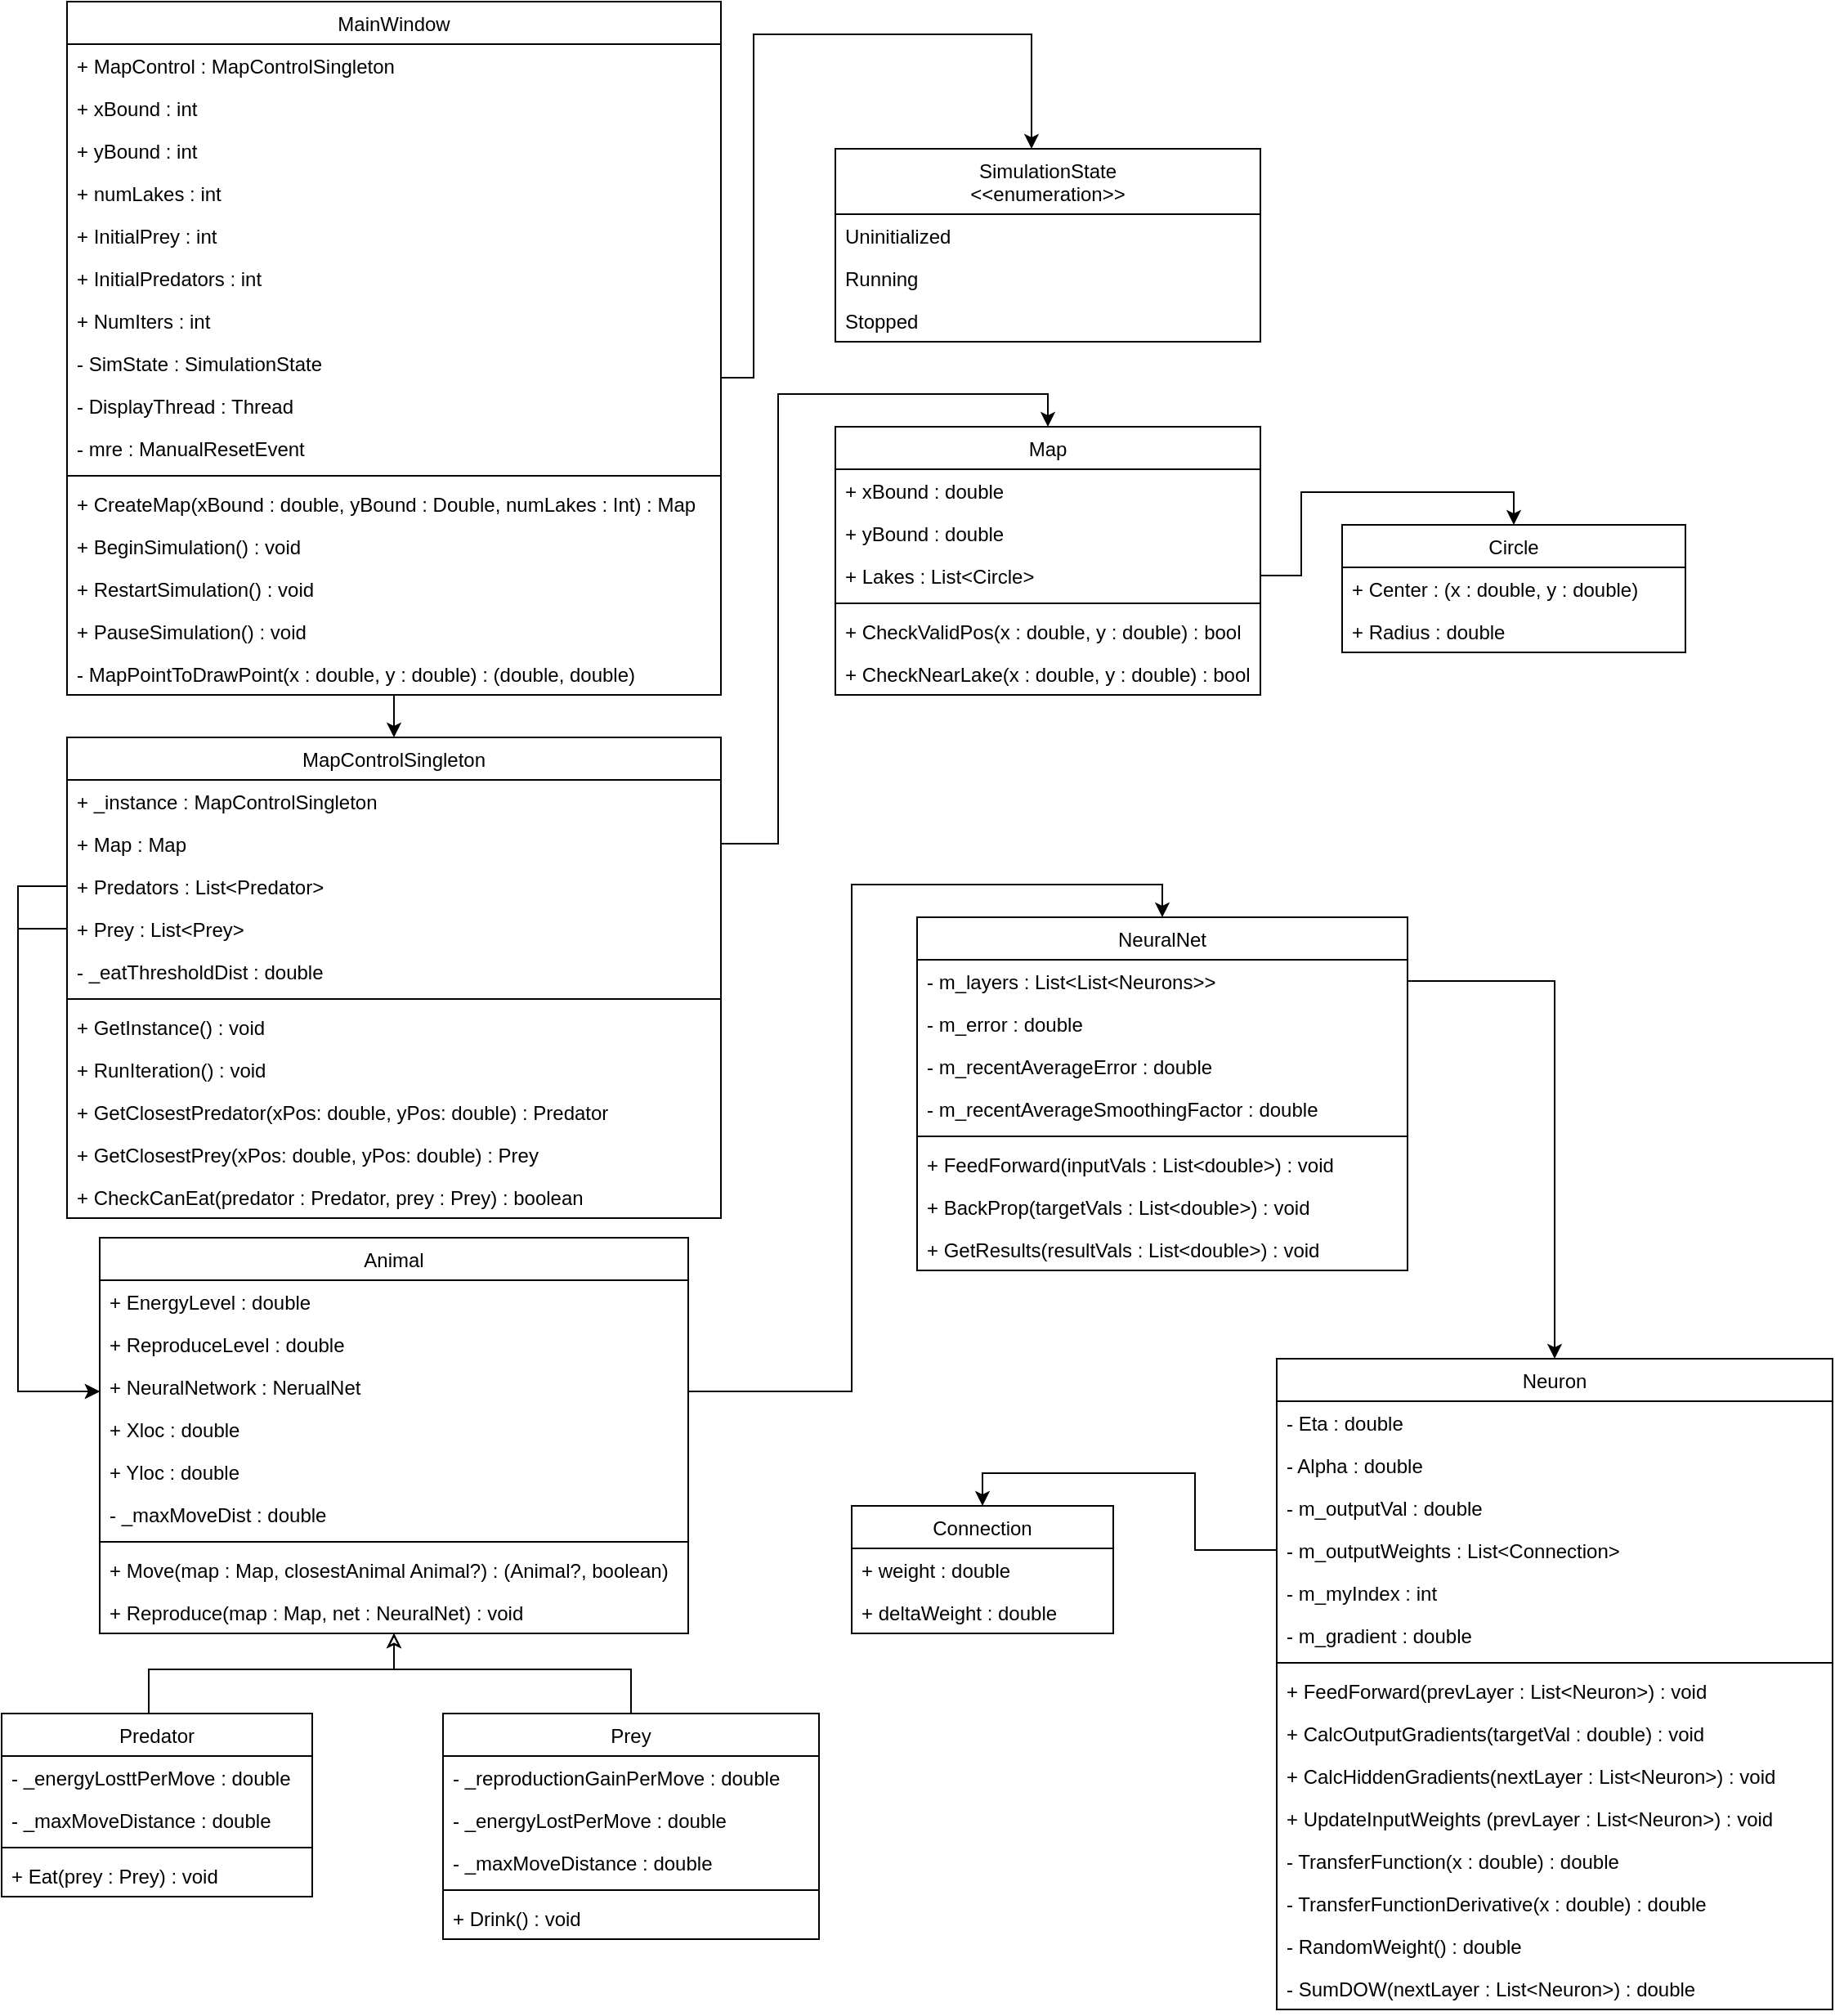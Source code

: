 <mxfile version="21.2.1" type="device">
  <diagram id="C5RBs43oDa-KdzZeNtuy" name="Page-1">
    <mxGraphModel dx="1834" dy="1644" grid="1" gridSize="10" guides="1" tooltips="1" connect="1" arrows="1" fold="1" page="0" pageScale="1" pageWidth="827" pageHeight="1169" math="0" shadow="0">
      <root>
        <mxCell id="WIyWlLk6GJQsqaUBKTNV-0" />
        <mxCell id="WIyWlLk6GJQsqaUBKTNV-1" parent="WIyWlLk6GJQsqaUBKTNV-0" />
        <mxCell id="zkfFHV4jXpPFQw0GAbJ--0" value="NeuralNet" style="swimlane;fontStyle=0;align=center;verticalAlign=top;childLayout=stackLayout;horizontal=1;startSize=26;horizontalStack=0;resizeParent=1;resizeLast=0;collapsible=1;marginBottom=0;rounded=0;shadow=0;strokeWidth=1;" parent="WIyWlLk6GJQsqaUBKTNV-1" vertex="1">
          <mxGeometry x="230" y="-150" width="300" height="216" as="geometry">
            <mxRectangle x="230" y="140" width="160" height="26" as="alternateBounds" />
          </mxGeometry>
        </mxCell>
        <mxCell id="zkfFHV4jXpPFQw0GAbJ--1" value="- m_layers : List&lt;List&lt;Neurons&gt;&gt;" style="text;align=left;verticalAlign=top;spacingLeft=4;spacingRight=4;overflow=hidden;rotatable=0;points=[[0,0.5],[1,0.5]];portConstraint=eastwest;" parent="zkfFHV4jXpPFQw0GAbJ--0" vertex="1">
          <mxGeometry y="26" width="300" height="26" as="geometry" />
        </mxCell>
        <mxCell id="zkfFHV4jXpPFQw0GAbJ--2" value="- m_error : double" style="text;align=left;verticalAlign=top;spacingLeft=4;spacingRight=4;overflow=hidden;rotatable=0;points=[[0,0.5],[1,0.5]];portConstraint=eastwest;rounded=0;shadow=0;html=0;" parent="zkfFHV4jXpPFQw0GAbJ--0" vertex="1">
          <mxGeometry y="52" width="300" height="26" as="geometry" />
        </mxCell>
        <mxCell id="zkfFHV4jXpPFQw0GAbJ--3" value="- m_recentAverageError : double" style="text;align=left;verticalAlign=top;spacingLeft=4;spacingRight=4;overflow=hidden;rotatable=0;points=[[0,0.5],[1,0.5]];portConstraint=eastwest;rounded=0;shadow=0;html=0;" parent="zkfFHV4jXpPFQw0GAbJ--0" vertex="1">
          <mxGeometry y="78" width="300" height="26" as="geometry" />
        </mxCell>
        <mxCell id="nO7ZJ4x5iDr7NH1Br83X-15" value="- m_recentAverageSmoothingFactor : double" style="text;align=left;verticalAlign=top;spacingLeft=4;spacingRight=4;overflow=hidden;rotatable=0;points=[[0,0.5],[1,0.5]];portConstraint=eastwest;rounded=0;shadow=0;html=0;" parent="zkfFHV4jXpPFQw0GAbJ--0" vertex="1">
          <mxGeometry y="104" width="300" height="26" as="geometry" />
        </mxCell>
        <mxCell id="zkfFHV4jXpPFQw0GAbJ--4" value="" style="line;html=1;strokeWidth=1;align=left;verticalAlign=middle;spacingTop=-1;spacingLeft=3;spacingRight=3;rotatable=0;labelPosition=right;points=[];portConstraint=eastwest;" parent="zkfFHV4jXpPFQw0GAbJ--0" vertex="1">
          <mxGeometry y="130" width="300" height="8" as="geometry" />
        </mxCell>
        <mxCell id="zkfFHV4jXpPFQw0GAbJ--5" value="+ FeedForward(inputVals : List&lt;double&gt;) : void" style="text;align=left;verticalAlign=top;spacingLeft=4;spacingRight=4;overflow=hidden;rotatable=0;points=[[0,0.5],[1,0.5]];portConstraint=eastwest;" parent="zkfFHV4jXpPFQw0GAbJ--0" vertex="1">
          <mxGeometry y="138" width="300" height="26" as="geometry" />
        </mxCell>
        <mxCell id="nO7ZJ4x5iDr7NH1Br83X-19" value="+ BackProp(targetVals : List&lt;double&gt;) : void" style="text;align=left;verticalAlign=top;spacingLeft=4;spacingRight=4;overflow=hidden;rotatable=0;points=[[0,0.5],[1,0.5]];portConstraint=eastwest;" parent="zkfFHV4jXpPFQw0GAbJ--0" vertex="1">
          <mxGeometry y="164" width="300" height="26" as="geometry" />
        </mxCell>
        <mxCell id="nO7ZJ4x5iDr7NH1Br83X-18" value="+ GetResults(resultVals : List&lt;double&gt;) : void" style="text;align=left;verticalAlign=top;spacingLeft=4;spacingRight=4;overflow=hidden;rotatable=0;points=[[0,0.5],[1,0.5]];portConstraint=eastwest;" parent="zkfFHV4jXpPFQw0GAbJ--0" vertex="1">
          <mxGeometry y="190" width="300" height="26" as="geometry" />
        </mxCell>
        <mxCell id="zkfFHV4jXpPFQw0GAbJ--17" value="Neuron" style="swimlane;fontStyle=0;align=center;verticalAlign=top;childLayout=stackLayout;horizontal=1;startSize=26;horizontalStack=0;resizeParent=1;resizeLast=0;collapsible=1;marginBottom=0;rounded=0;shadow=0;strokeWidth=1;" parent="WIyWlLk6GJQsqaUBKTNV-1" vertex="1">
          <mxGeometry x="450" y="120" width="340" height="398" as="geometry">
            <mxRectangle x="550" y="140" width="160" height="26" as="alternateBounds" />
          </mxGeometry>
        </mxCell>
        <mxCell id="zkfFHV4jXpPFQw0GAbJ--18" value="- Eta : double" style="text;align=left;verticalAlign=top;spacingLeft=4;spacingRight=4;overflow=hidden;rotatable=0;points=[[0,0.5],[1,0.5]];portConstraint=eastwest;" parent="zkfFHV4jXpPFQw0GAbJ--17" vertex="1">
          <mxGeometry y="26" width="340" height="26" as="geometry" />
        </mxCell>
        <mxCell id="zkfFHV4jXpPFQw0GAbJ--19" value="- Alpha : double" style="text;align=left;verticalAlign=top;spacingLeft=4;spacingRight=4;overflow=hidden;rotatable=0;points=[[0,0.5],[1,0.5]];portConstraint=eastwest;rounded=0;shadow=0;html=0;" parent="zkfFHV4jXpPFQw0GAbJ--17" vertex="1">
          <mxGeometry y="52" width="340" height="26" as="geometry" />
        </mxCell>
        <mxCell id="zkfFHV4jXpPFQw0GAbJ--20" value="- m_outputVal : double" style="text;align=left;verticalAlign=top;spacingLeft=4;spacingRight=4;overflow=hidden;rotatable=0;points=[[0,0.5],[1,0.5]];portConstraint=eastwest;rounded=0;shadow=0;html=0;" parent="zkfFHV4jXpPFQw0GAbJ--17" vertex="1">
          <mxGeometry y="78" width="340" height="26" as="geometry" />
        </mxCell>
        <mxCell id="zkfFHV4jXpPFQw0GAbJ--21" value="- m_outputWeights : List&lt;Connection&gt;" style="text;align=left;verticalAlign=top;spacingLeft=4;spacingRight=4;overflow=hidden;rotatable=0;points=[[0,0.5],[1,0.5]];portConstraint=eastwest;rounded=0;shadow=0;html=0;" parent="zkfFHV4jXpPFQw0GAbJ--17" vertex="1">
          <mxGeometry y="104" width="340" height="26" as="geometry" />
        </mxCell>
        <mxCell id="zkfFHV4jXpPFQw0GAbJ--22" value="- m_myIndex : int" style="text;align=left;verticalAlign=top;spacingLeft=4;spacingRight=4;overflow=hidden;rotatable=0;points=[[0,0.5],[1,0.5]];portConstraint=eastwest;rounded=0;shadow=0;html=0;" parent="zkfFHV4jXpPFQw0GAbJ--17" vertex="1">
          <mxGeometry y="130" width="340" height="26" as="geometry" />
        </mxCell>
        <mxCell id="nO7ZJ4x5iDr7NH1Br83X-7" value="- m_gradient : double" style="text;align=left;verticalAlign=top;spacingLeft=4;spacingRight=4;overflow=hidden;rotatable=0;points=[[0,0.5],[1,0.5]];portConstraint=eastwest;rounded=0;shadow=0;html=0;" parent="zkfFHV4jXpPFQw0GAbJ--17" vertex="1">
          <mxGeometry y="156" width="340" height="26" as="geometry" />
        </mxCell>
        <mxCell id="zkfFHV4jXpPFQw0GAbJ--23" value="" style="line;html=1;strokeWidth=1;align=left;verticalAlign=middle;spacingTop=-1;spacingLeft=3;spacingRight=3;rotatable=0;labelPosition=right;points=[];portConstraint=eastwest;" parent="zkfFHV4jXpPFQw0GAbJ--17" vertex="1">
          <mxGeometry y="182" width="340" height="8" as="geometry" />
        </mxCell>
        <mxCell id="zkfFHV4jXpPFQw0GAbJ--24" value="+ FeedForward(prevLayer : List&lt;Neuron&gt;) : void" style="text;align=left;verticalAlign=top;spacingLeft=4;spacingRight=4;overflow=hidden;rotatable=0;points=[[0,0.5],[1,0.5]];portConstraint=eastwest;" parent="zkfFHV4jXpPFQw0GAbJ--17" vertex="1">
          <mxGeometry y="190" width="340" height="26" as="geometry" />
        </mxCell>
        <mxCell id="zkfFHV4jXpPFQw0GAbJ--25" value="+ CalcOutputGradients(targetVal : double) : void" style="text;align=left;verticalAlign=top;spacingLeft=4;spacingRight=4;overflow=hidden;rotatable=0;points=[[0,0.5],[1,0.5]];portConstraint=eastwest;" parent="zkfFHV4jXpPFQw0GAbJ--17" vertex="1">
          <mxGeometry y="216" width="340" height="26" as="geometry" />
        </mxCell>
        <mxCell id="nO7ZJ4x5iDr7NH1Br83X-11" value="+ CalcHiddenGradients(nextLayer : List&lt;Neuron&gt;) : void" style="text;align=left;verticalAlign=top;spacingLeft=4;spacingRight=4;overflow=hidden;rotatable=0;points=[[0,0.5],[1,0.5]];portConstraint=eastwest;" parent="zkfFHV4jXpPFQw0GAbJ--17" vertex="1">
          <mxGeometry y="242" width="340" height="26" as="geometry" />
        </mxCell>
        <mxCell id="nO7ZJ4x5iDr7NH1Br83X-10" value="+ UpdateInputWeights (prevLayer : List&lt;Neuron&gt;) : void" style="text;align=left;verticalAlign=top;spacingLeft=4;spacingRight=4;overflow=hidden;rotatable=0;points=[[0,0.5],[1,0.5]];portConstraint=eastwest;" parent="zkfFHV4jXpPFQw0GAbJ--17" vertex="1">
          <mxGeometry y="268" width="340" height="26" as="geometry" />
        </mxCell>
        <mxCell id="nO7ZJ4x5iDr7NH1Br83X-9" value="- TransferFunction(x : double) : double" style="text;align=left;verticalAlign=top;spacingLeft=4;spacingRight=4;overflow=hidden;rotatable=0;points=[[0,0.5],[1,0.5]];portConstraint=eastwest;" parent="zkfFHV4jXpPFQw0GAbJ--17" vertex="1">
          <mxGeometry y="294" width="340" height="26" as="geometry" />
        </mxCell>
        <mxCell id="nO7ZJ4x5iDr7NH1Br83X-8" value="- TransferFunctionDerivative(x : double) : double" style="text;align=left;verticalAlign=top;spacingLeft=4;spacingRight=4;overflow=hidden;rotatable=0;points=[[0,0.5],[1,0.5]];portConstraint=eastwest;" parent="zkfFHV4jXpPFQw0GAbJ--17" vertex="1">
          <mxGeometry y="320" width="340" height="26" as="geometry" />
        </mxCell>
        <mxCell id="nO7ZJ4x5iDr7NH1Br83X-13" value="- RandomWeight() : double" style="text;align=left;verticalAlign=top;spacingLeft=4;spacingRight=4;overflow=hidden;rotatable=0;points=[[0,0.5],[1,0.5]];portConstraint=eastwest;" parent="zkfFHV4jXpPFQw0GAbJ--17" vertex="1">
          <mxGeometry y="346" width="340" height="26" as="geometry" />
        </mxCell>
        <mxCell id="nO7ZJ4x5iDr7NH1Br83X-12" value="- SumDOW(nextLayer : List&lt;Neuron&gt;) : double" style="text;align=left;verticalAlign=top;spacingLeft=4;spacingRight=4;overflow=hidden;rotatable=0;points=[[0,0.5],[1,0.5]];portConstraint=eastwest;" parent="zkfFHV4jXpPFQw0GAbJ--17" vertex="1">
          <mxGeometry y="372" width="340" height="26" as="geometry" />
        </mxCell>
        <mxCell id="nO7ZJ4x5iDr7NH1Br83X-0" value="Connection" style="swimlane;fontStyle=0;align=center;verticalAlign=top;childLayout=stackLayout;horizontal=1;startSize=26;horizontalStack=0;resizeParent=1;resizeLast=0;collapsible=1;marginBottom=0;rounded=0;shadow=0;strokeWidth=1;" parent="WIyWlLk6GJQsqaUBKTNV-1" vertex="1">
          <mxGeometry x="190" y="210" width="160" height="78" as="geometry">
            <mxRectangle x="230" y="140" width="160" height="26" as="alternateBounds" />
          </mxGeometry>
        </mxCell>
        <mxCell id="nO7ZJ4x5iDr7NH1Br83X-1" value="+ weight : double" style="text;align=left;verticalAlign=top;spacingLeft=4;spacingRight=4;overflow=hidden;rotatable=0;points=[[0,0.5],[1,0.5]];portConstraint=eastwest;" parent="nO7ZJ4x5iDr7NH1Br83X-0" vertex="1">
          <mxGeometry y="26" width="160" height="26" as="geometry" />
        </mxCell>
        <mxCell id="nO7ZJ4x5iDr7NH1Br83X-2" value="+ deltaWeight : double" style="text;align=left;verticalAlign=top;spacingLeft=4;spacingRight=4;overflow=hidden;rotatable=0;points=[[0,0.5],[1,0.5]];portConstraint=eastwest;rounded=0;shadow=0;html=0;" parent="nO7ZJ4x5iDr7NH1Br83X-0" vertex="1">
          <mxGeometry y="52" width="160" height="26" as="geometry" />
        </mxCell>
        <mxCell id="nO7ZJ4x5iDr7NH1Br83X-6" style="edgeStyle=orthogonalEdgeStyle;rounded=0;orthogonalLoop=1;jettySize=auto;html=1;entryX=0.5;entryY=0;entryDx=0;entryDy=0;" parent="WIyWlLk6GJQsqaUBKTNV-1" source="zkfFHV4jXpPFQw0GAbJ--21" target="nO7ZJ4x5iDr7NH1Br83X-0" edge="1">
          <mxGeometry relative="1" as="geometry" />
        </mxCell>
        <mxCell id="nO7ZJ4x5iDr7NH1Br83X-20" style="edgeStyle=orthogonalEdgeStyle;rounded=0;orthogonalLoop=1;jettySize=auto;html=1;entryX=0.5;entryY=0;entryDx=0;entryDy=0;" parent="WIyWlLk6GJQsqaUBKTNV-1" source="zkfFHV4jXpPFQw0GAbJ--1" target="zkfFHV4jXpPFQw0GAbJ--17" edge="1">
          <mxGeometry relative="1" as="geometry" />
        </mxCell>
        <mxCell id="nO7ZJ4x5iDr7NH1Br83X-21" value="Animal" style="swimlane;fontStyle=0;align=center;verticalAlign=top;childLayout=stackLayout;horizontal=1;startSize=26;horizontalStack=0;resizeParent=1;resizeLast=0;collapsible=1;marginBottom=0;rounded=0;shadow=0;strokeWidth=1;" parent="WIyWlLk6GJQsqaUBKTNV-1" vertex="1">
          <mxGeometry x="-270" y="46" width="360" height="242" as="geometry">
            <mxRectangle x="230" y="140" width="160" height="26" as="alternateBounds" />
          </mxGeometry>
        </mxCell>
        <mxCell id="nO7ZJ4x5iDr7NH1Br83X-22" value="+ EnergyLevel : double" style="text;align=left;verticalAlign=top;spacingLeft=4;spacingRight=4;overflow=hidden;rotatable=0;points=[[0,0.5],[1,0.5]];portConstraint=eastwest;" parent="nO7ZJ4x5iDr7NH1Br83X-21" vertex="1">
          <mxGeometry y="26" width="360" height="26" as="geometry" />
        </mxCell>
        <mxCell id="EpWj2FVEKc3eK2QcyTRe-0" value="+ ReproduceLevel : double" style="text;align=left;verticalAlign=top;spacingLeft=4;spacingRight=4;overflow=hidden;rotatable=0;points=[[0,0.5],[1,0.5]];portConstraint=eastwest;" parent="nO7ZJ4x5iDr7NH1Br83X-21" vertex="1">
          <mxGeometry y="52" width="360" height="26" as="geometry" />
        </mxCell>
        <mxCell id="nO7ZJ4x5iDr7NH1Br83X-23" value="+ NeuralNetwork : NerualNet" style="text;align=left;verticalAlign=top;spacingLeft=4;spacingRight=4;overflow=hidden;rotatable=0;points=[[0,0.5],[1,0.5]];portConstraint=eastwest;rounded=0;shadow=0;html=0;" parent="nO7ZJ4x5iDr7NH1Br83X-21" vertex="1">
          <mxGeometry y="78" width="360" height="26" as="geometry" />
        </mxCell>
        <mxCell id="nO7ZJ4x5iDr7NH1Br83X-50" value="+ Xloc : double" style="text;align=left;verticalAlign=top;spacingLeft=4;spacingRight=4;overflow=hidden;rotatable=0;points=[[0,0.5],[1,0.5]];portConstraint=eastwest;rounded=0;shadow=0;html=0;" parent="nO7ZJ4x5iDr7NH1Br83X-21" vertex="1">
          <mxGeometry y="104" width="360" height="26" as="geometry" />
        </mxCell>
        <mxCell id="nO7ZJ4x5iDr7NH1Br83X-51" value="+ Yloc : double" style="text;align=left;verticalAlign=top;spacingLeft=4;spacingRight=4;overflow=hidden;rotatable=0;points=[[0,0.5],[1,0.5]];portConstraint=eastwest;rounded=0;shadow=0;html=0;" parent="nO7ZJ4x5iDr7NH1Br83X-21" vertex="1">
          <mxGeometry y="130" width="360" height="26" as="geometry" />
        </mxCell>
        <mxCell id="EpWj2FVEKc3eK2QcyTRe-5" value="- _maxMoveDist : double" style="text;align=left;verticalAlign=top;spacingLeft=4;spacingRight=4;overflow=hidden;rotatable=0;points=[[0,0.5],[1,0.5]];portConstraint=eastwest;rounded=0;shadow=0;html=0;" parent="nO7ZJ4x5iDr7NH1Br83X-21" vertex="1">
          <mxGeometry y="156" width="360" height="26" as="geometry" />
        </mxCell>
        <mxCell id="nO7ZJ4x5iDr7NH1Br83X-27" value="" style="line;html=1;strokeWidth=1;align=left;verticalAlign=middle;spacingTop=-1;spacingLeft=3;spacingRight=3;rotatable=0;labelPosition=right;points=[];portConstraint=eastwest;" parent="nO7ZJ4x5iDr7NH1Br83X-21" vertex="1">
          <mxGeometry y="182" width="360" height="8" as="geometry" />
        </mxCell>
        <mxCell id="nO7ZJ4x5iDr7NH1Br83X-26" value="+ Move(map : Map, closestAnimal Animal?) : (Animal?, boolean)" style="text;align=left;verticalAlign=top;spacingLeft=4;spacingRight=4;overflow=hidden;rotatable=0;points=[[0,0.5],[1,0.5]];portConstraint=eastwest;rounded=0;shadow=0;html=0;" parent="nO7ZJ4x5iDr7NH1Br83X-21" vertex="1">
          <mxGeometry y="190" width="360" height="26" as="geometry" />
        </mxCell>
        <mxCell id="nO7ZJ4x5iDr7NH1Br83X-28" value="+ Reproduce(map : Map, net : NeuralNet) : void" style="text;align=left;verticalAlign=top;spacingLeft=4;spacingRight=4;overflow=hidden;rotatable=0;points=[[0,0.5],[1,0.5]];portConstraint=eastwest;rounded=0;shadow=0;html=0;" parent="nO7ZJ4x5iDr7NH1Br83X-21" vertex="1">
          <mxGeometry y="216" width="360" height="26" as="geometry" />
        </mxCell>
        <mxCell id="nO7ZJ4x5iDr7NH1Br83X-25" style="edgeStyle=orthogonalEdgeStyle;rounded=0;orthogonalLoop=1;jettySize=auto;html=1;entryX=0.5;entryY=0;entryDx=0;entryDy=0;" parent="WIyWlLk6GJQsqaUBKTNV-1" source="nO7ZJ4x5iDr7NH1Br83X-23" target="zkfFHV4jXpPFQw0GAbJ--0" edge="1">
          <mxGeometry relative="1" as="geometry">
            <Array as="points">
              <mxPoint x="190" y="140" />
              <mxPoint x="190" y="-170" />
              <mxPoint x="380" y="-170" />
            </Array>
          </mxGeometry>
        </mxCell>
        <mxCell id="nO7ZJ4x5iDr7NH1Br83X-41" style="edgeStyle=orthogonalEdgeStyle;rounded=0;orthogonalLoop=1;jettySize=auto;html=1;endArrow=classic;endFill=0;" parent="WIyWlLk6GJQsqaUBKTNV-1" source="nO7ZJ4x5iDr7NH1Br83X-29" target="nO7ZJ4x5iDr7NH1Br83X-21" edge="1">
          <mxGeometry relative="1" as="geometry">
            <Array as="points">
              <mxPoint x="-240" y="310" />
              <mxPoint x="-90" y="310" />
            </Array>
          </mxGeometry>
        </mxCell>
        <mxCell id="nO7ZJ4x5iDr7NH1Br83X-29" value="Predator" style="swimlane;fontStyle=0;align=center;verticalAlign=top;childLayout=stackLayout;horizontal=1;startSize=26;horizontalStack=0;resizeParent=1;resizeLast=0;collapsible=1;marginBottom=0;rounded=0;shadow=0;strokeWidth=1;" parent="WIyWlLk6GJQsqaUBKTNV-1" vertex="1">
          <mxGeometry x="-330" y="337" width="190" height="112" as="geometry">
            <mxRectangle x="230" y="140" width="160" height="26" as="alternateBounds" />
          </mxGeometry>
        </mxCell>
        <mxCell id="tRoTrNNmK-0Vhxs8jSnX-1" value="- _energyLosttPerMove : double" style="text;align=left;verticalAlign=top;spacingLeft=4;spacingRight=4;overflow=hidden;rotatable=0;points=[[0,0.5],[1,0.5]];portConstraint=eastwest;rounded=0;shadow=0;html=0;" parent="nO7ZJ4x5iDr7NH1Br83X-29" vertex="1">
          <mxGeometry y="26" width="190" height="26" as="geometry" />
        </mxCell>
        <mxCell id="tRoTrNNmK-0Vhxs8jSnX-2" value="- _maxMoveDistance : double" style="text;align=left;verticalAlign=top;spacingLeft=4;spacingRight=4;overflow=hidden;rotatable=0;points=[[0,0.5],[1,0.5]];portConstraint=eastwest;rounded=0;shadow=0;html=0;" parent="nO7ZJ4x5iDr7NH1Br83X-29" vertex="1">
          <mxGeometry y="52" width="190" height="26" as="geometry" />
        </mxCell>
        <mxCell id="tRoTrNNmK-0Vhxs8jSnX-0" value="" style="line;html=1;strokeWidth=1;align=left;verticalAlign=middle;spacingTop=-1;spacingLeft=3;spacingRight=3;rotatable=0;labelPosition=right;points=[];portConstraint=eastwest;" parent="nO7ZJ4x5iDr7NH1Br83X-29" vertex="1">
          <mxGeometry y="78" width="190" height="8" as="geometry" />
        </mxCell>
        <mxCell id="nO7ZJ4x5iDr7NH1Br83X-33" value="+ Eat(prey : Prey) : void" style="text;align=left;verticalAlign=top;spacingLeft=4;spacingRight=4;overflow=hidden;rotatable=0;points=[[0,0.5],[1,0.5]];portConstraint=eastwest;rounded=0;shadow=0;html=0;" parent="nO7ZJ4x5iDr7NH1Br83X-29" vertex="1">
          <mxGeometry y="86" width="190" height="26" as="geometry" />
        </mxCell>
        <mxCell id="nO7ZJ4x5iDr7NH1Br83X-42" style="edgeStyle=orthogonalEdgeStyle;rounded=0;orthogonalLoop=1;jettySize=auto;html=1;endArrow=classic;endFill=0;" parent="WIyWlLk6GJQsqaUBKTNV-1" source="nO7ZJ4x5iDr7NH1Br83X-35" target="nO7ZJ4x5iDr7NH1Br83X-21" edge="1">
          <mxGeometry relative="1" as="geometry">
            <Array as="points">
              <mxPoint x="55" y="310" />
              <mxPoint x="-90" y="310" />
            </Array>
          </mxGeometry>
        </mxCell>
        <mxCell id="nO7ZJ4x5iDr7NH1Br83X-35" value="Prey" style="swimlane;fontStyle=0;align=center;verticalAlign=top;childLayout=stackLayout;horizontal=1;startSize=26;horizontalStack=0;resizeParent=1;resizeLast=0;collapsible=1;marginBottom=0;rounded=0;shadow=0;strokeWidth=1;" parent="WIyWlLk6GJQsqaUBKTNV-1" vertex="1">
          <mxGeometry x="-60" y="337" width="230" height="138" as="geometry">
            <mxRectangle x="230" y="140" width="160" height="26" as="alternateBounds" />
          </mxGeometry>
        </mxCell>
        <mxCell id="EpWj2FVEKc3eK2QcyTRe-1" value="- _reproductionGainPerMove : double" style="text;align=left;verticalAlign=top;spacingLeft=4;spacingRight=4;overflow=hidden;rotatable=0;points=[[0,0.5],[1,0.5]];portConstraint=eastwest;rounded=0;shadow=0;html=0;" parent="nO7ZJ4x5iDr7NH1Br83X-35" vertex="1">
          <mxGeometry y="26" width="230" height="26" as="geometry" />
        </mxCell>
        <mxCell id="tRoTrNNmK-0Vhxs8jSnX-3" value="- _energyLostPerMove : double" style="text;align=left;verticalAlign=top;spacingLeft=4;spacingRight=4;overflow=hidden;rotatable=0;points=[[0,0.5],[1,0.5]];portConstraint=eastwest;rounded=0;shadow=0;html=0;" parent="nO7ZJ4x5iDr7NH1Br83X-35" vertex="1">
          <mxGeometry y="52" width="230" height="26" as="geometry" />
        </mxCell>
        <mxCell id="tRoTrNNmK-0Vhxs8jSnX-4" value="- _maxMoveDistance : double" style="text;align=left;verticalAlign=top;spacingLeft=4;spacingRight=4;overflow=hidden;rotatable=0;points=[[0,0.5],[1,0.5]];portConstraint=eastwest;rounded=0;shadow=0;html=0;" parent="nO7ZJ4x5iDr7NH1Br83X-35" vertex="1">
          <mxGeometry y="78" width="230" height="26" as="geometry" />
        </mxCell>
        <mxCell id="EpWj2FVEKc3eK2QcyTRe-2" value="" style="line;html=1;strokeWidth=1;align=left;verticalAlign=middle;spacingTop=-1;spacingLeft=3;spacingRight=3;rotatable=0;labelPosition=right;points=[];portConstraint=eastwest;" parent="nO7ZJ4x5iDr7NH1Br83X-35" vertex="1">
          <mxGeometry y="104" width="230" height="8" as="geometry" />
        </mxCell>
        <mxCell id="nO7ZJ4x5iDr7NH1Br83X-40" value="+ Drink() : void" style="text;align=left;verticalAlign=top;spacingLeft=4;spacingRight=4;overflow=hidden;rotatable=0;points=[[0,0.5],[1,0.5]];portConstraint=eastwest;rounded=0;shadow=0;html=0;" parent="nO7ZJ4x5iDr7NH1Br83X-35" vertex="1">
          <mxGeometry y="112" width="230" height="26" as="geometry" />
        </mxCell>
        <mxCell id="nO7ZJ4x5iDr7NH1Br83X-44" value="MapControlSingleton" style="swimlane;fontStyle=0;align=center;verticalAlign=top;childLayout=stackLayout;horizontal=1;startSize=26;horizontalStack=0;resizeParent=1;resizeLast=0;collapsible=1;marginBottom=0;rounded=0;shadow=0;strokeWidth=1;" parent="WIyWlLk6GJQsqaUBKTNV-1" vertex="1">
          <mxGeometry x="-290" y="-260" width="400" height="294" as="geometry">
            <mxRectangle x="230" y="140" width="160" height="26" as="alternateBounds" />
          </mxGeometry>
        </mxCell>
        <mxCell id="AgqpvDuO_LdRkOJ1q3NE-1" value="+ _instance : MapControlSingleton" style="text;align=left;verticalAlign=top;spacingLeft=4;spacingRight=4;overflow=hidden;rotatable=0;points=[[0,0.5],[1,0.5]];portConstraint=eastwest;" parent="nO7ZJ4x5iDr7NH1Br83X-44" vertex="1">
          <mxGeometry y="26" width="400" height="26" as="geometry" />
        </mxCell>
        <mxCell id="nO7ZJ4x5iDr7NH1Br83X-45" value="+ Map : Map" style="text;align=left;verticalAlign=top;spacingLeft=4;spacingRight=4;overflow=hidden;rotatable=0;points=[[0,0.5],[1,0.5]];portConstraint=eastwest;" parent="nO7ZJ4x5iDr7NH1Br83X-44" vertex="1">
          <mxGeometry y="52" width="400" height="26" as="geometry" />
        </mxCell>
        <mxCell id="nO7ZJ4x5iDr7NH1Br83X-46" value="+ Predators : List&lt;Predator&gt;" style="text;align=left;verticalAlign=top;spacingLeft=4;spacingRight=4;overflow=hidden;rotatable=0;points=[[0,0.5],[1,0.5]];portConstraint=eastwest;rounded=0;shadow=0;html=0;" parent="nO7ZJ4x5iDr7NH1Br83X-44" vertex="1">
          <mxGeometry y="78" width="400" height="26" as="geometry" />
        </mxCell>
        <mxCell id="nO7ZJ4x5iDr7NH1Br83X-67" value="+ Prey : List&lt;Prey&gt;" style="text;align=left;verticalAlign=top;spacingLeft=4;spacingRight=4;overflow=hidden;rotatable=0;points=[[0,0.5],[1,0.5]];portConstraint=eastwest;rounded=0;shadow=0;html=0;" parent="nO7ZJ4x5iDr7NH1Br83X-44" vertex="1">
          <mxGeometry y="104" width="400" height="26" as="geometry" />
        </mxCell>
        <mxCell id="AgqpvDuO_LdRkOJ1q3NE-5" value="- _eatThresholdDist : double" style="text;align=left;verticalAlign=top;spacingLeft=4;spacingRight=4;overflow=hidden;rotatable=0;points=[[0,0.5],[1,0.5]];portConstraint=eastwest;rounded=0;shadow=0;html=0;" parent="nO7ZJ4x5iDr7NH1Br83X-44" vertex="1">
          <mxGeometry y="130" width="400" height="26" as="geometry" />
        </mxCell>
        <mxCell id="nO7ZJ4x5iDr7NH1Br83X-47" value="" style="line;html=1;strokeWidth=1;align=left;verticalAlign=middle;spacingTop=-1;spacingLeft=3;spacingRight=3;rotatable=0;labelPosition=right;points=[];portConstraint=eastwest;" parent="nO7ZJ4x5iDr7NH1Br83X-44" vertex="1">
          <mxGeometry y="156" width="400" height="8" as="geometry" />
        </mxCell>
        <mxCell id="AgqpvDuO_LdRkOJ1q3NE-2" value="+ GetInstance() : void" style="text;align=left;verticalAlign=top;spacingLeft=4;spacingRight=4;overflow=hidden;rotatable=0;points=[[0,0.5],[1,0.5]];portConstraint=eastwest;rounded=0;shadow=0;html=0;" parent="nO7ZJ4x5iDr7NH1Br83X-44" vertex="1">
          <mxGeometry y="164" width="400" height="26" as="geometry" />
        </mxCell>
        <mxCell id="nO7ZJ4x5iDr7NH1Br83X-48" value="+ RunIteration() : void" style="text;align=left;verticalAlign=top;spacingLeft=4;spacingRight=4;overflow=hidden;rotatable=0;points=[[0,0.5],[1,0.5]];portConstraint=eastwest;rounded=0;shadow=0;html=0;" parent="nO7ZJ4x5iDr7NH1Br83X-44" vertex="1">
          <mxGeometry y="190" width="400" height="26" as="geometry" />
        </mxCell>
        <mxCell id="EpWj2FVEKc3eK2QcyTRe-3" value="+ GetClosestPredator(xPos: double, yPos: double) : Predator" style="text;align=left;verticalAlign=top;spacingLeft=4;spacingRight=4;overflow=hidden;rotatable=0;points=[[0,0.5],[1,0.5]];portConstraint=eastwest;rounded=0;shadow=0;html=0;" parent="nO7ZJ4x5iDr7NH1Br83X-44" vertex="1">
          <mxGeometry y="216" width="400" height="26" as="geometry" />
        </mxCell>
        <mxCell id="EpWj2FVEKc3eK2QcyTRe-4" value="+ GetClosestPrey(xPos: double, yPos: double) : Prey" style="text;align=left;verticalAlign=top;spacingLeft=4;spacingRight=4;overflow=hidden;rotatable=0;points=[[0,0.5],[1,0.5]];portConstraint=eastwest;rounded=0;shadow=0;html=0;" parent="nO7ZJ4x5iDr7NH1Br83X-44" vertex="1">
          <mxGeometry y="242" width="400" height="26" as="geometry" />
        </mxCell>
        <mxCell id="AgqpvDuO_LdRkOJ1q3NE-0" value="+ CheckCanEat(predator : Predator, prey : Prey) : boolean" style="text;align=left;verticalAlign=top;spacingLeft=4;spacingRight=4;overflow=hidden;rotatable=0;points=[[0,0.5],[1,0.5]];portConstraint=eastwest;rounded=0;shadow=0;html=0;" parent="nO7ZJ4x5iDr7NH1Br83X-44" vertex="1">
          <mxGeometry y="268" width="400" height="26" as="geometry" />
        </mxCell>
        <mxCell id="nO7ZJ4x5iDr7NH1Br83X-52" value="Map" style="swimlane;fontStyle=0;align=center;verticalAlign=top;childLayout=stackLayout;horizontal=1;startSize=26;horizontalStack=0;resizeParent=1;resizeLast=0;collapsible=1;marginBottom=0;rounded=0;shadow=0;strokeWidth=1;" parent="WIyWlLk6GJQsqaUBKTNV-1" vertex="1">
          <mxGeometry x="180" y="-450" width="260" height="164" as="geometry">
            <mxRectangle x="230" y="140" width="160" height="26" as="alternateBounds" />
          </mxGeometry>
        </mxCell>
        <mxCell id="nO7ZJ4x5iDr7NH1Br83X-78" value="+ xBound : double" style="text;align=left;verticalAlign=top;spacingLeft=4;spacingRight=4;overflow=hidden;rotatable=0;points=[[0,0.5],[1,0.5]];portConstraint=eastwest;" parent="nO7ZJ4x5iDr7NH1Br83X-52" vertex="1">
          <mxGeometry y="26" width="260" height="26" as="geometry" />
        </mxCell>
        <mxCell id="nO7ZJ4x5iDr7NH1Br83X-79" value="+ yBound : double" style="text;align=left;verticalAlign=top;spacingLeft=4;spacingRight=4;overflow=hidden;rotatable=0;points=[[0,0.5],[1,0.5]];portConstraint=eastwest;" parent="nO7ZJ4x5iDr7NH1Br83X-52" vertex="1">
          <mxGeometry y="52" width="260" height="26" as="geometry" />
        </mxCell>
        <mxCell id="nO7ZJ4x5iDr7NH1Br83X-53" value="+ Lakes : List&lt;Circle&gt;" style="text;align=left;verticalAlign=top;spacingLeft=4;spacingRight=4;overflow=hidden;rotatable=0;points=[[0,0.5],[1,0.5]];portConstraint=eastwest;" parent="nO7ZJ4x5iDr7NH1Br83X-52" vertex="1">
          <mxGeometry y="78" width="260" height="26" as="geometry" />
        </mxCell>
        <mxCell id="nO7ZJ4x5iDr7NH1Br83X-55" value="" style="line;html=1;strokeWidth=1;align=left;verticalAlign=middle;spacingTop=-1;spacingLeft=3;spacingRight=3;rotatable=0;labelPosition=right;points=[];portConstraint=eastwest;" parent="nO7ZJ4x5iDr7NH1Br83X-52" vertex="1">
          <mxGeometry y="104" width="260" height="8" as="geometry" />
        </mxCell>
        <mxCell id="nO7ZJ4x5iDr7NH1Br83X-56" value="+ CheckValidPos(x : double, y : double) : bool" style="text;align=left;verticalAlign=top;spacingLeft=4;spacingRight=4;overflow=hidden;rotatable=0;points=[[0,0.5],[1,0.5]];portConstraint=eastwest;rounded=0;shadow=0;html=0;" parent="nO7ZJ4x5iDr7NH1Br83X-52" vertex="1">
          <mxGeometry y="112" width="260" height="26" as="geometry" />
        </mxCell>
        <mxCell id="nO7ZJ4x5iDr7NH1Br83X-57" value="+ CheckNearLake(x : double, y : double) : bool" style="text;align=left;verticalAlign=top;spacingLeft=4;spacingRight=4;overflow=hidden;rotatable=0;points=[[0,0.5],[1,0.5]];portConstraint=eastwest;rounded=0;shadow=0;html=0;" parent="nO7ZJ4x5iDr7NH1Br83X-52" vertex="1">
          <mxGeometry y="138" width="260" height="26" as="geometry" />
        </mxCell>
        <mxCell id="nO7ZJ4x5iDr7NH1Br83X-58" value="Circle" style="swimlane;fontStyle=0;align=center;verticalAlign=top;childLayout=stackLayout;horizontal=1;startSize=26;horizontalStack=0;resizeParent=1;resizeLast=0;collapsible=1;marginBottom=0;rounded=0;shadow=0;strokeWidth=1;" parent="WIyWlLk6GJQsqaUBKTNV-1" vertex="1">
          <mxGeometry x="490" y="-390" width="210" height="78" as="geometry">
            <mxRectangle x="230" y="140" width="160" height="26" as="alternateBounds" />
          </mxGeometry>
        </mxCell>
        <mxCell id="nO7ZJ4x5iDr7NH1Br83X-59" value="+ Center : (x : double, y : double)" style="text;align=left;verticalAlign=top;spacingLeft=4;spacingRight=4;overflow=hidden;rotatable=0;points=[[0,0.5],[1,0.5]];portConstraint=eastwest;" parent="nO7ZJ4x5iDr7NH1Br83X-58" vertex="1">
          <mxGeometry y="26" width="210" height="26" as="geometry" />
        </mxCell>
        <mxCell id="nO7ZJ4x5iDr7NH1Br83X-60" value="+ Radius : double" style="text;align=left;verticalAlign=top;spacingLeft=4;spacingRight=4;overflow=hidden;rotatable=0;points=[[0,0.5],[1,0.5]];portConstraint=eastwest;rounded=0;shadow=0;html=0;" parent="nO7ZJ4x5iDr7NH1Br83X-58" vertex="1">
          <mxGeometry y="52" width="210" height="26" as="geometry" />
        </mxCell>
        <mxCell id="nO7ZJ4x5iDr7NH1Br83X-64" style="edgeStyle=orthogonalEdgeStyle;rounded=0;orthogonalLoop=1;jettySize=auto;html=1;entryX=0.5;entryY=0;entryDx=0;entryDy=0;" parent="WIyWlLk6GJQsqaUBKTNV-1" source="nO7ZJ4x5iDr7NH1Br83X-53" target="nO7ZJ4x5iDr7NH1Br83X-58" edge="1">
          <mxGeometry relative="1" as="geometry" />
        </mxCell>
        <mxCell id="nO7ZJ4x5iDr7NH1Br83X-66" style="edgeStyle=orthogonalEdgeStyle;rounded=0;orthogonalLoop=1;jettySize=auto;html=1;entryX=0.5;entryY=0;entryDx=0;entryDy=0;" parent="WIyWlLk6GJQsqaUBKTNV-1" source="nO7ZJ4x5iDr7NH1Br83X-45" target="nO7ZJ4x5iDr7NH1Br83X-52" edge="1">
          <mxGeometry relative="1" as="geometry" />
        </mxCell>
        <mxCell id="nO7ZJ4x5iDr7NH1Br83X-85" style="edgeStyle=orthogonalEdgeStyle;rounded=0;orthogonalLoop=1;jettySize=auto;html=1;entryX=0.5;entryY=0;entryDx=0;entryDy=0;" parent="WIyWlLk6GJQsqaUBKTNV-1" source="nO7ZJ4x5iDr7NH1Br83X-68" target="nO7ZJ4x5iDr7NH1Br83X-44" edge="1">
          <mxGeometry relative="1" as="geometry" />
        </mxCell>
        <mxCell id="nO7ZJ4x5iDr7NH1Br83X-68" value="MainWindow" style="swimlane;fontStyle=0;align=center;verticalAlign=top;childLayout=stackLayout;horizontal=1;startSize=26;horizontalStack=0;resizeParent=1;resizeLast=0;collapsible=1;marginBottom=0;rounded=0;shadow=0;strokeWidth=1;" parent="WIyWlLk6GJQsqaUBKTNV-1" vertex="1">
          <mxGeometry x="-290" y="-710" width="400" height="424" as="geometry">
            <mxRectangle x="230" y="140" width="160" height="26" as="alternateBounds" />
          </mxGeometry>
        </mxCell>
        <mxCell id="nO7ZJ4x5iDr7NH1Br83X-69" value="+ MapControl : MapControlSingleton" style="text;align=left;verticalAlign=top;spacingLeft=4;spacingRight=4;overflow=hidden;rotatable=0;points=[[0,0.5],[1,0.5]];portConstraint=eastwest;" parent="nO7ZJ4x5iDr7NH1Br83X-68" vertex="1">
          <mxGeometry y="26" width="400" height="26" as="geometry" />
        </mxCell>
        <mxCell id="nO7ZJ4x5iDr7NH1Br83X-70" value="+ xBound : int" style="text;align=left;verticalAlign=top;spacingLeft=4;spacingRight=4;overflow=hidden;rotatable=0;points=[[0,0.5],[1,0.5]];portConstraint=eastwest;rounded=0;shadow=0;html=0;" parent="nO7ZJ4x5iDr7NH1Br83X-68" vertex="1">
          <mxGeometry y="52" width="400" height="26" as="geometry" />
        </mxCell>
        <mxCell id="nO7ZJ4x5iDr7NH1Br83X-71" value="+ yBound : int" style="text;align=left;verticalAlign=top;spacingLeft=4;spacingRight=4;overflow=hidden;rotatable=0;points=[[0,0.5],[1,0.5]];portConstraint=eastwest;rounded=0;shadow=0;html=0;" parent="nO7ZJ4x5iDr7NH1Br83X-68" vertex="1">
          <mxGeometry y="78" width="400" height="26" as="geometry" />
        </mxCell>
        <mxCell id="COUKo3SFhXMP9OIO-pKD-0" value="+ numLakes : int" style="text;align=left;verticalAlign=top;spacingLeft=4;spacingRight=4;overflow=hidden;rotatable=0;points=[[0,0.5],[1,0.5]];portConstraint=eastwest;rounded=0;shadow=0;html=0;" parent="nO7ZJ4x5iDr7NH1Br83X-68" vertex="1">
          <mxGeometry y="104" width="400" height="26" as="geometry" />
        </mxCell>
        <mxCell id="nO7ZJ4x5iDr7NH1Br83X-72" value="+ InitialPrey : int" style="text;align=left;verticalAlign=top;spacingLeft=4;spacingRight=4;overflow=hidden;rotatable=0;points=[[0,0.5],[1,0.5]];portConstraint=eastwest;rounded=0;shadow=0;html=0;" parent="nO7ZJ4x5iDr7NH1Br83X-68" vertex="1">
          <mxGeometry y="130" width="400" height="26" as="geometry" />
        </mxCell>
        <mxCell id="nO7ZJ4x5iDr7NH1Br83X-80" value="+ InitialPredators : int" style="text;align=left;verticalAlign=top;spacingLeft=4;spacingRight=4;overflow=hidden;rotatable=0;points=[[0,0.5],[1,0.5]];portConstraint=eastwest;rounded=0;shadow=0;html=0;" parent="nO7ZJ4x5iDr7NH1Br83X-68" vertex="1">
          <mxGeometry y="156" width="400" height="26" as="geometry" />
        </mxCell>
        <mxCell id="nO7ZJ4x5iDr7NH1Br83X-81" value="+ NumIters : int" style="text;align=left;verticalAlign=top;spacingLeft=4;spacingRight=4;overflow=hidden;rotatable=0;points=[[0,0.5],[1,0.5]];portConstraint=eastwest;rounded=0;shadow=0;html=0;" parent="nO7ZJ4x5iDr7NH1Br83X-68" vertex="1">
          <mxGeometry y="182" width="400" height="26" as="geometry" />
        </mxCell>
        <mxCell id="z4wzfc7LiboPEF7UclXA-1" value="- SimState : SimulationState " style="text;align=left;verticalAlign=top;spacingLeft=4;spacingRight=4;overflow=hidden;rotatable=0;points=[[0,0.5],[1,0.5]];portConstraint=eastwest;rounded=0;shadow=0;html=0;" parent="nO7ZJ4x5iDr7NH1Br83X-68" vertex="1">
          <mxGeometry y="208" width="400" height="26" as="geometry" />
        </mxCell>
        <mxCell id="z4wzfc7LiboPEF7UclXA-13" value="- DisplayThread : Thread" style="text;align=left;verticalAlign=top;spacingLeft=4;spacingRight=4;overflow=hidden;rotatable=0;points=[[0,0.5],[1,0.5]];portConstraint=eastwest;rounded=0;shadow=0;html=0;" parent="nO7ZJ4x5iDr7NH1Br83X-68" vertex="1">
          <mxGeometry y="234" width="400" height="26" as="geometry" />
        </mxCell>
        <mxCell id="z4wzfc7LiboPEF7UclXA-14" value="- mre : ManualResetEvent" style="text;align=left;verticalAlign=top;spacingLeft=4;spacingRight=4;overflow=hidden;rotatable=0;points=[[0,0.5],[1,0.5]];portConstraint=eastwest;rounded=0;shadow=0;html=0;" parent="nO7ZJ4x5iDr7NH1Br83X-68" vertex="1">
          <mxGeometry y="260" width="400" height="26" as="geometry" />
        </mxCell>
        <mxCell id="nO7ZJ4x5iDr7NH1Br83X-73" value="" style="line;html=1;strokeWidth=1;align=left;verticalAlign=middle;spacingTop=-1;spacingLeft=3;spacingRight=3;rotatable=0;labelPosition=right;points=[];portConstraint=eastwest;" parent="nO7ZJ4x5iDr7NH1Br83X-68" vertex="1">
          <mxGeometry y="286" width="400" height="8" as="geometry" />
        </mxCell>
        <mxCell id="AgqpvDuO_LdRkOJ1q3NE-4" value="+ CreateMap(xBound : double, yBound : Double, numLakes : Int) : Map" style="text;align=left;verticalAlign=top;spacingLeft=4;spacingRight=4;overflow=hidden;rotatable=0;points=[[0,0.5],[1,0.5]];portConstraint=eastwest;rounded=0;shadow=0;html=0;" parent="nO7ZJ4x5iDr7NH1Br83X-68" vertex="1">
          <mxGeometry y="294" width="400" height="26" as="geometry" />
        </mxCell>
        <mxCell id="z4wzfc7LiboPEF7UclXA-12" value="+ BeginSimulation() : void" style="text;align=left;verticalAlign=top;spacingLeft=4;spacingRight=4;overflow=hidden;rotatable=0;points=[[0,0.5],[1,0.5]];portConstraint=eastwest;rounded=0;shadow=0;html=0;" parent="nO7ZJ4x5iDr7NH1Br83X-68" vertex="1">
          <mxGeometry y="320" width="400" height="26" as="geometry" />
        </mxCell>
        <mxCell id="nO7ZJ4x5iDr7NH1Br83X-84" value="+ RestartSimulation() : void" style="text;align=left;verticalAlign=top;spacingLeft=4;spacingRight=4;overflow=hidden;rotatable=0;points=[[0,0.5],[1,0.5]];portConstraint=eastwest;rounded=0;shadow=0;html=0;" parent="nO7ZJ4x5iDr7NH1Br83X-68" vertex="1">
          <mxGeometry y="346" width="400" height="26" as="geometry" />
        </mxCell>
        <mxCell id="z4wzfc7LiboPEF7UclXA-11" value="+ PauseSimulation() : void" style="text;align=left;verticalAlign=top;spacingLeft=4;spacingRight=4;overflow=hidden;rotatable=0;points=[[0,0.5],[1,0.5]];portConstraint=eastwest;rounded=0;shadow=0;html=0;" parent="nO7ZJ4x5iDr7NH1Br83X-68" vertex="1">
          <mxGeometry y="372" width="400" height="26" as="geometry" />
        </mxCell>
        <mxCell id="z4wzfc7LiboPEF7UclXA-0" value="- MapPointToDrawPoint(x : double, y : double) : (double, double)" style="text;align=left;verticalAlign=top;spacingLeft=4;spacingRight=4;overflow=hidden;rotatable=0;points=[[0,0.5],[1,0.5]];portConstraint=eastwest;rounded=0;shadow=0;html=0;" parent="nO7ZJ4x5iDr7NH1Br83X-68" vertex="1">
          <mxGeometry y="398" width="400" height="26" as="geometry" />
        </mxCell>
        <mxCell id="nO7ZJ4x5iDr7NH1Br83X-86" style="edgeStyle=orthogonalEdgeStyle;rounded=0;orthogonalLoop=1;jettySize=auto;html=1;" parent="WIyWlLk6GJQsqaUBKTNV-1" source="nO7ZJ4x5iDr7NH1Br83X-46" target="nO7ZJ4x5iDr7NH1Br83X-21" edge="1">
          <mxGeometry relative="1" as="geometry">
            <Array as="points">
              <mxPoint x="-320" y="-169" />
              <mxPoint x="-320" y="140" />
            </Array>
          </mxGeometry>
        </mxCell>
        <mxCell id="nO7ZJ4x5iDr7NH1Br83X-87" style="edgeStyle=orthogonalEdgeStyle;rounded=0;orthogonalLoop=1;jettySize=auto;html=1;" parent="WIyWlLk6GJQsqaUBKTNV-1" source="nO7ZJ4x5iDr7NH1Br83X-67" target="nO7ZJ4x5iDr7NH1Br83X-21" edge="1">
          <mxGeometry relative="1" as="geometry">
            <Array as="points">
              <mxPoint x="-320" y="-143" />
              <mxPoint x="-320" y="140" />
            </Array>
          </mxGeometry>
        </mxCell>
        <mxCell id="z4wzfc7LiboPEF7UclXA-2" value="SimulationState&#xa;&lt;&lt;enumeration&gt;&gt;" style="swimlane;fontStyle=0;align=center;verticalAlign=top;childLayout=stackLayout;horizontal=1;startSize=40;horizontalStack=0;resizeParent=1;resizeLast=0;collapsible=1;marginBottom=0;rounded=0;shadow=0;strokeWidth=1;" parent="WIyWlLk6GJQsqaUBKTNV-1" vertex="1">
          <mxGeometry x="180" y="-620" width="260" height="118" as="geometry">
            <mxRectangle x="230" y="140" width="160" height="26" as="alternateBounds" />
          </mxGeometry>
        </mxCell>
        <mxCell id="z4wzfc7LiboPEF7UclXA-3" value="Uninitialized" style="text;align=left;verticalAlign=top;spacingLeft=4;spacingRight=4;overflow=hidden;rotatable=0;points=[[0,0.5],[1,0.5]];portConstraint=eastwest;" parent="z4wzfc7LiboPEF7UclXA-2" vertex="1">
          <mxGeometry y="40" width="260" height="26" as="geometry" />
        </mxCell>
        <mxCell id="z4wzfc7LiboPEF7UclXA-4" value="Running" style="text;align=left;verticalAlign=top;spacingLeft=4;spacingRight=4;overflow=hidden;rotatable=0;points=[[0,0.5],[1,0.5]];portConstraint=eastwest;" parent="z4wzfc7LiboPEF7UclXA-2" vertex="1">
          <mxGeometry y="66" width="260" height="26" as="geometry" />
        </mxCell>
        <mxCell id="z4wzfc7LiboPEF7UclXA-5" value="Stopped" style="text;align=left;verticalAlign=top;spacingLeft=4;spacingRight=4;overflow=hidden;rotatable=0;points=[[0,0.5],[1,0.5]];portConstraint=eastwest;" parent="z4wzfc7LiboPEF7UclXA-2" vertex="1">
          <mxGeometry y="92" width="260" height="26" as="geometry" />
        </mxCell>
        <mxCell id="z4wzfc7LiboPEF7UclXA-9" style="edgeStyle=orthogonalEdgeStyle;rounded=0;orthogonalLoop=1;jettySize=auto;html=1;" parent="WIyWlLk6GJQsqaUBKTNV-1" source="z4wzfc7LiboPEF7UclXA-1" target="z4wzfc7LiboPEF7UclXA-2" edge="1">
          <mxGeometry relative="1" as="geometry">
            <Array as="points">
              <mxPoint x="130" y="-480" />
              <mxPoint x="130" y="-690" />
              <mxPoint x="300" y="-690" />
            </Array>
          </mxGeometry>
        </mxCell>
      </root>
    </mxGraphModel>
  </diagram>
</mxfile>
